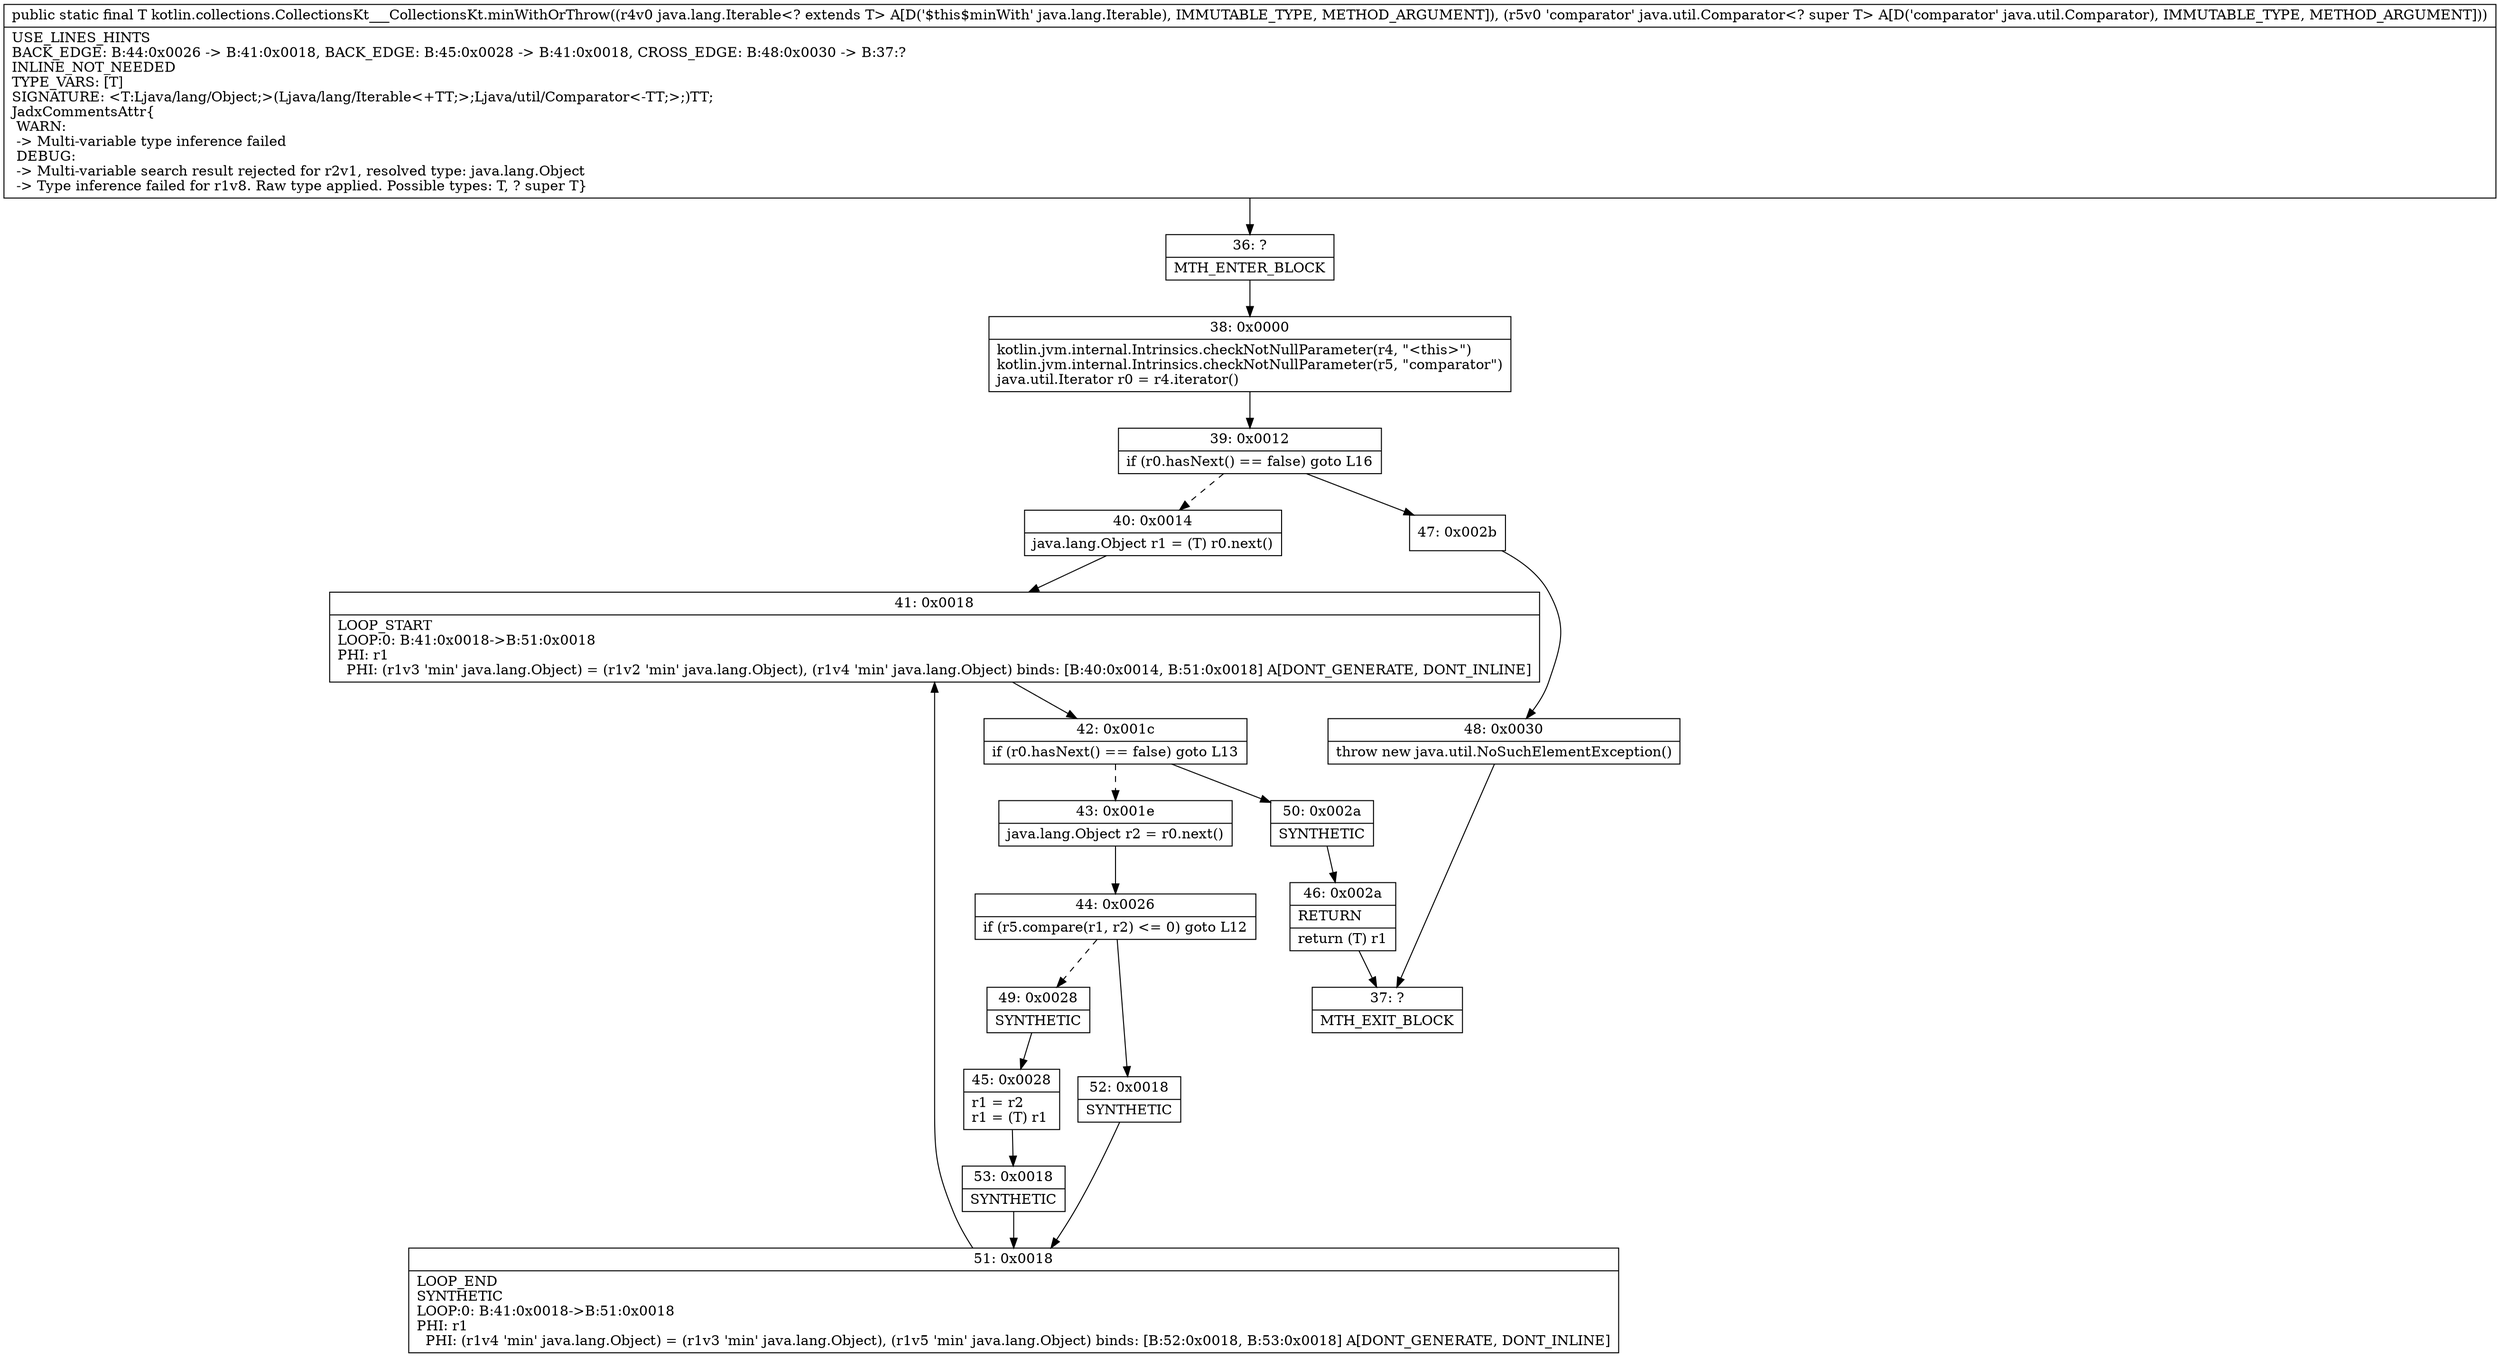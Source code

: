 digraph "CFG forkotlin.collections.CollectionsKt___CollectionsKt.minWithOrThrow(Ljava\/lang\/Iterable;Ljava\/util\/Comparator;)Ljava\/lang\/Object;" {
Node_36 [shape=record,label="{36\:\ ?|MTH_ENTER_BLOCK\l}"];
Node_38 [shape=record,label="{38\:\ 0x0000|kotlin.jvm.internal.Intrinsics.checkNotNullParameter(r4, \"\<this\>\")\lkotlin.jvm.internal.Intrinsics.checkNotNullParameter(r5, \"comparator\")\ljava.util.Iterator r0 = r4.iterator()\l}"];
Node_39 [shape=record,label="{39\:\ 0x0012|if (r0.hasNext() == false) goto L16\l}"];
Node_40 [shape=record,label="{40\:\ 0x0014|java.lang.Object r1 = (T) r0.next()\l}"];
Node_41 [shape=record,label="{41\:\ 0x0018|LOOP_START\lLOOP:0: B:41:0x0018\-\>B:51:0x0018\lPHI: r1 \l  PHI: (r1v3 'min' java.lang.Object) = (r1v2 'min' java.lang.Object), (r1v4 'min' java.lang.Object) binds: [B:40:0x0014, B:51:0x0018] A[DONT_GENERATE, DONT_INLINE]\l}"];
Node_42 [shape=record,label="{42\:\ 0x001c|if (r0.hasNext() == false) goto L13\l}"];
Node_43 [shape=record,label="{43\:\ 0x001e|java.lang.Object r2 = r0.next()\l}"];
Node_44 [shape=record,label="{44\:\ 0x0026|if (r5.compare(r1, r2) \<= 0) goto L12\l}"];
Node_49 [shape=record,label="{49\:\ 0x0028|SYNTHETIC\l}"];
Node_45 [shape=record,label="{45\:\ 0x0028|r1 = r2\lr1 = (T) r1\l}"];
Node_53 [shape=record,label="{53\:\ 0x0018|SYNTHETIC\l}"];
Node_51 [shape=record,label="{51\:\ 0x0018|LOOP_END\lSYNTHETIC\lLOOP:0: B:41:0x0018\-\>B:51:0x0018\lPHI: r1 \l  PHI: (r1v4 'min' java.lang.Object) = (r1v3 'min' java.lang.Object), (r1v5 'min' java.lang.Object) binds: [B:52:0x0018, B:53:0x0018] A[DONT_GENERATE, DONT_INLINE]\l}"];
Node_52 [shape=record,label="{52\:\ 0x0018|SYNTHETIC\l}"];
Node_50 [shape=record,label="{50\:\ 0x002a|SYNTHETIC\l}"];
Node_46 [shape=record,label="{46\:\ 0x002a|RETURN\l|return (T) r1\l}"];
Node_37 [shape=record,label="{37\:\ ?|MTH_EXIT_BLOCK\l}"];
Node_47 [shape=record,label="{47\:\ 0x002b}"];
Node_48 [shape=record,label="{48\:\ 0x0030|throw new java.util.NoSuchElementException()\l}"];
MethodNode[shape=record,label="{public static final T kotlin.collections.CollectionsKt___CollectionsKt.minWithOrThrow((r4v0 java.lang.Iterable\<? extends T\> A[D('$this$minWith' java.lang.Iterable), IMMUTABLE_TYPE, METHOD_ARGUMENT]), (r5v0 'comparator' java.util.Comparator\<? super T\> A[D('comparator' java.util.Comparator), IMMUTABLE_TYPE, METHOD_ARGUMENT]))  | USE_LINES_HINTS\lBACK_EDGE: B:44:0x0026 \-\> B:41:0x0018, BACK_EDGE: B:45:0x0028 \-\> B:41:0x0018, CROSS_EDGE: B:48:0x0030 \-\> B:37:?\lINLINE_NOT_NEEDED\lTYPE_VARS: [T]\lSIGNATURE: \<T:Ljava\/lang\/Object;\>(Ljava\/lang\/Iterable\<+TT;\>;Ljava\/util\/Comparator\<\-TT;\>;)TT;\lJadxCommentsAttr\{\l WARN: \l \-\> Multi\-variable type inference failed\l DEBUG: \l \-\> Multi\-variable search result rejected for r2v1, resolved type: java.lang.Object\l \-\> Type inference failed for r1v8. Raw type applied. Possible types: T, ? super T\}\l}"];
MethodNode -> Node_36;Node_36 -> Node_38;
Node_38 -> Node_39;
Node_39 -> Node_40[style=dashed];
Node_39 -> Node_47;
Node_40 -> Node_41;
Node_41 -> Node_42;
Node_42 -> Node_43[style=dashed];
Node_42 -> Node_50;
Node_43 -> Node_44;
Node_44 -> Node_49[style=dashed];
Node_44 -> Node_52;
Node_49 -> Node_45;
Node_45 -> Node_53;
Node_53 -> Node_51;
Node_51 -> Node_41;
Node_52 -> Node_51;
Node_50 -> Node_46;
Node_46 -> Node_37;
Node_47 -> Node_48;
Node_48 -> Node_37;
}

